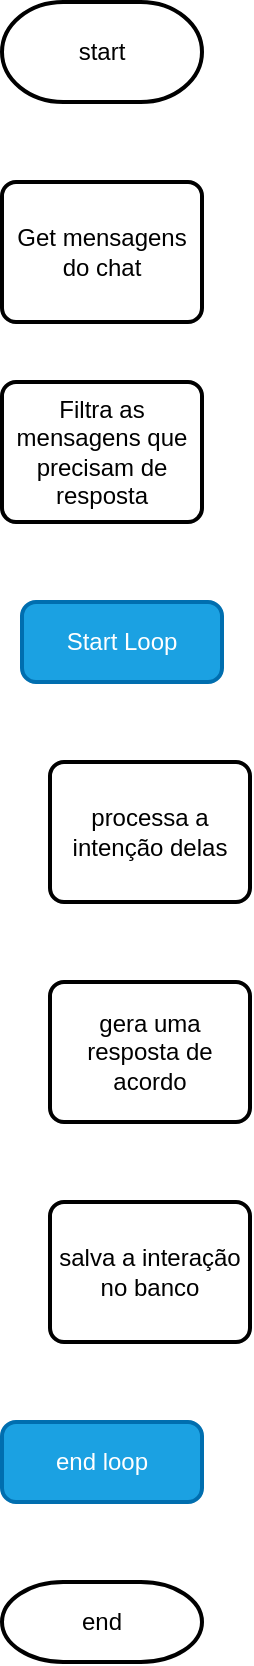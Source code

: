<mxfile version="21.2.8" type="device">
  <diagram name="Página-1" id="blRbIeD_CPZYP1U_Y0pV">
    <mxGraphModel dx="864" dy="560" grid="1" gridSize="10" guides="1" tooltips="1" connect="1" arrows="1" fold="1" page="1" pageScale="1" pageWidth="827" pageHeight="1169" math="0" shadow="0">
      <root>
        <mxCell id="0" />
        <mxCell id="1" parent="0" />
        <mxCell id="NTmlwp7v0cxxnn84KsQO-1" value="start" style="strokeWidth=2;html=1;shape=mxgraph.flowchart.terminator;whiteSpace=wrap;" vertex="1" parent="1">
          <mxGeometry x="290" y="80" width="100" height="50" as="geometry" />
        </mxCell>
        <mxCell id="NTmlwp7v0cxxnn84KsQO-2" value="Get mensagens do chat" style="rounded=1;whiteSpace=wrap;html=1;absoluteArcSize=1;arcSize=14;strokeWidth=2;" vertex="1" parent="1">
          <mxGeometry x="290" y="170" width="100" height="70" as="geometry" />
        </mxCell>
        <mxCell id="NTmlwp7v0cxxnn84KsQO-3" value="processa a intenção delas" style="rounded=1;whiteSpace=wrap;html=1;absoluteArcSize=1;arcSize=14;strokeWidth=2;" vertex="1" parent="1">
          <mxGeometry x="314" y="460" width="100" height="70" as="geometry" />
        </mxCell>
        <mxCell id="NTmlwp7v0cxxnn84KsQO-4" value="gera uma resposta de acordo" style="rounded=1;whiteSpace=wrap;html=1;absoluteArcSize=1;arcSize=14;strokeWidth=2;" vertex="1" parent="1">
          <mxGeometry x="314" y="570" width="100" height="70" as="geometry" />
        </mxCell>
        <mxCell id="NTmlwp7v0cxxnn84KsQO-5" value="salva a interação no banco" style="rounded=1;whiteSpace=wrap;html=1;absoluteArcSize=1;arcSize=14;strokeWidth=2;" vertex="1" parent="1">
          <mxGeometry x="314" y="680" width="100" height="70" as="geometry" />
        </mxCell>
        <mxCell id="NTmlwp7v0cxxnn84KsQO-6" value="end" style="strokeWidth=2;html=1;shape=mxgraph.flowchart.terminator;whiteSpace=wrap;" vertex="1" parent="1">
          <mxGeometry x="290" y="870" width="100" height="40" as="geometry" />
        </mxCell>
        <mxCell id="NTmlwp7v0cxxnn84KsQO-8" value="Start Loop" style="rounded=1;whiteSpace=wrap;html=1;absoluteArcSize=1;arcSize=14;strokeWidth=2;fillColor=#1ba1e2;fontColor=#ffffff;strokeColor=#006EAF;" vertex="1" parent="1">
          <mxGeometry x="300" y="380" width="100" height="40" as="geometry" />
        </mxCell>
        <mxCell id="NTmlwp7v0cxxnn84KsQO-9" value="Filtra as mensagens que precisam de resposta" style="rounded=1;whiteSpace=wrap;html=1;absoluteArcSize=1;arcSize=14;strokeWidth=2;" vertex="1" parent="1">
          <mxGeometry x="290" y="270" width="100" height="70" as="geometry" />
        </mxCell>
        <mxCell id="NTmlwp7v0cxxnn84KsQO-11" value="end loop" style="rounded=1;whiteSpace=wrap;html=1;absoluteArcSize=1;arcSize=14;strokeWidth=2;fillColor=#1ba1e2;fontColor=#ffffff;strokeColor=#006EAF;" vertex="1" parent="1">
          <mxGeometry x="290" y="790" width="100" height="40" as="geometry" />
        </mxCell>
      </root>
    </mxGraphModel>
  </diagram>
</mxfile>
